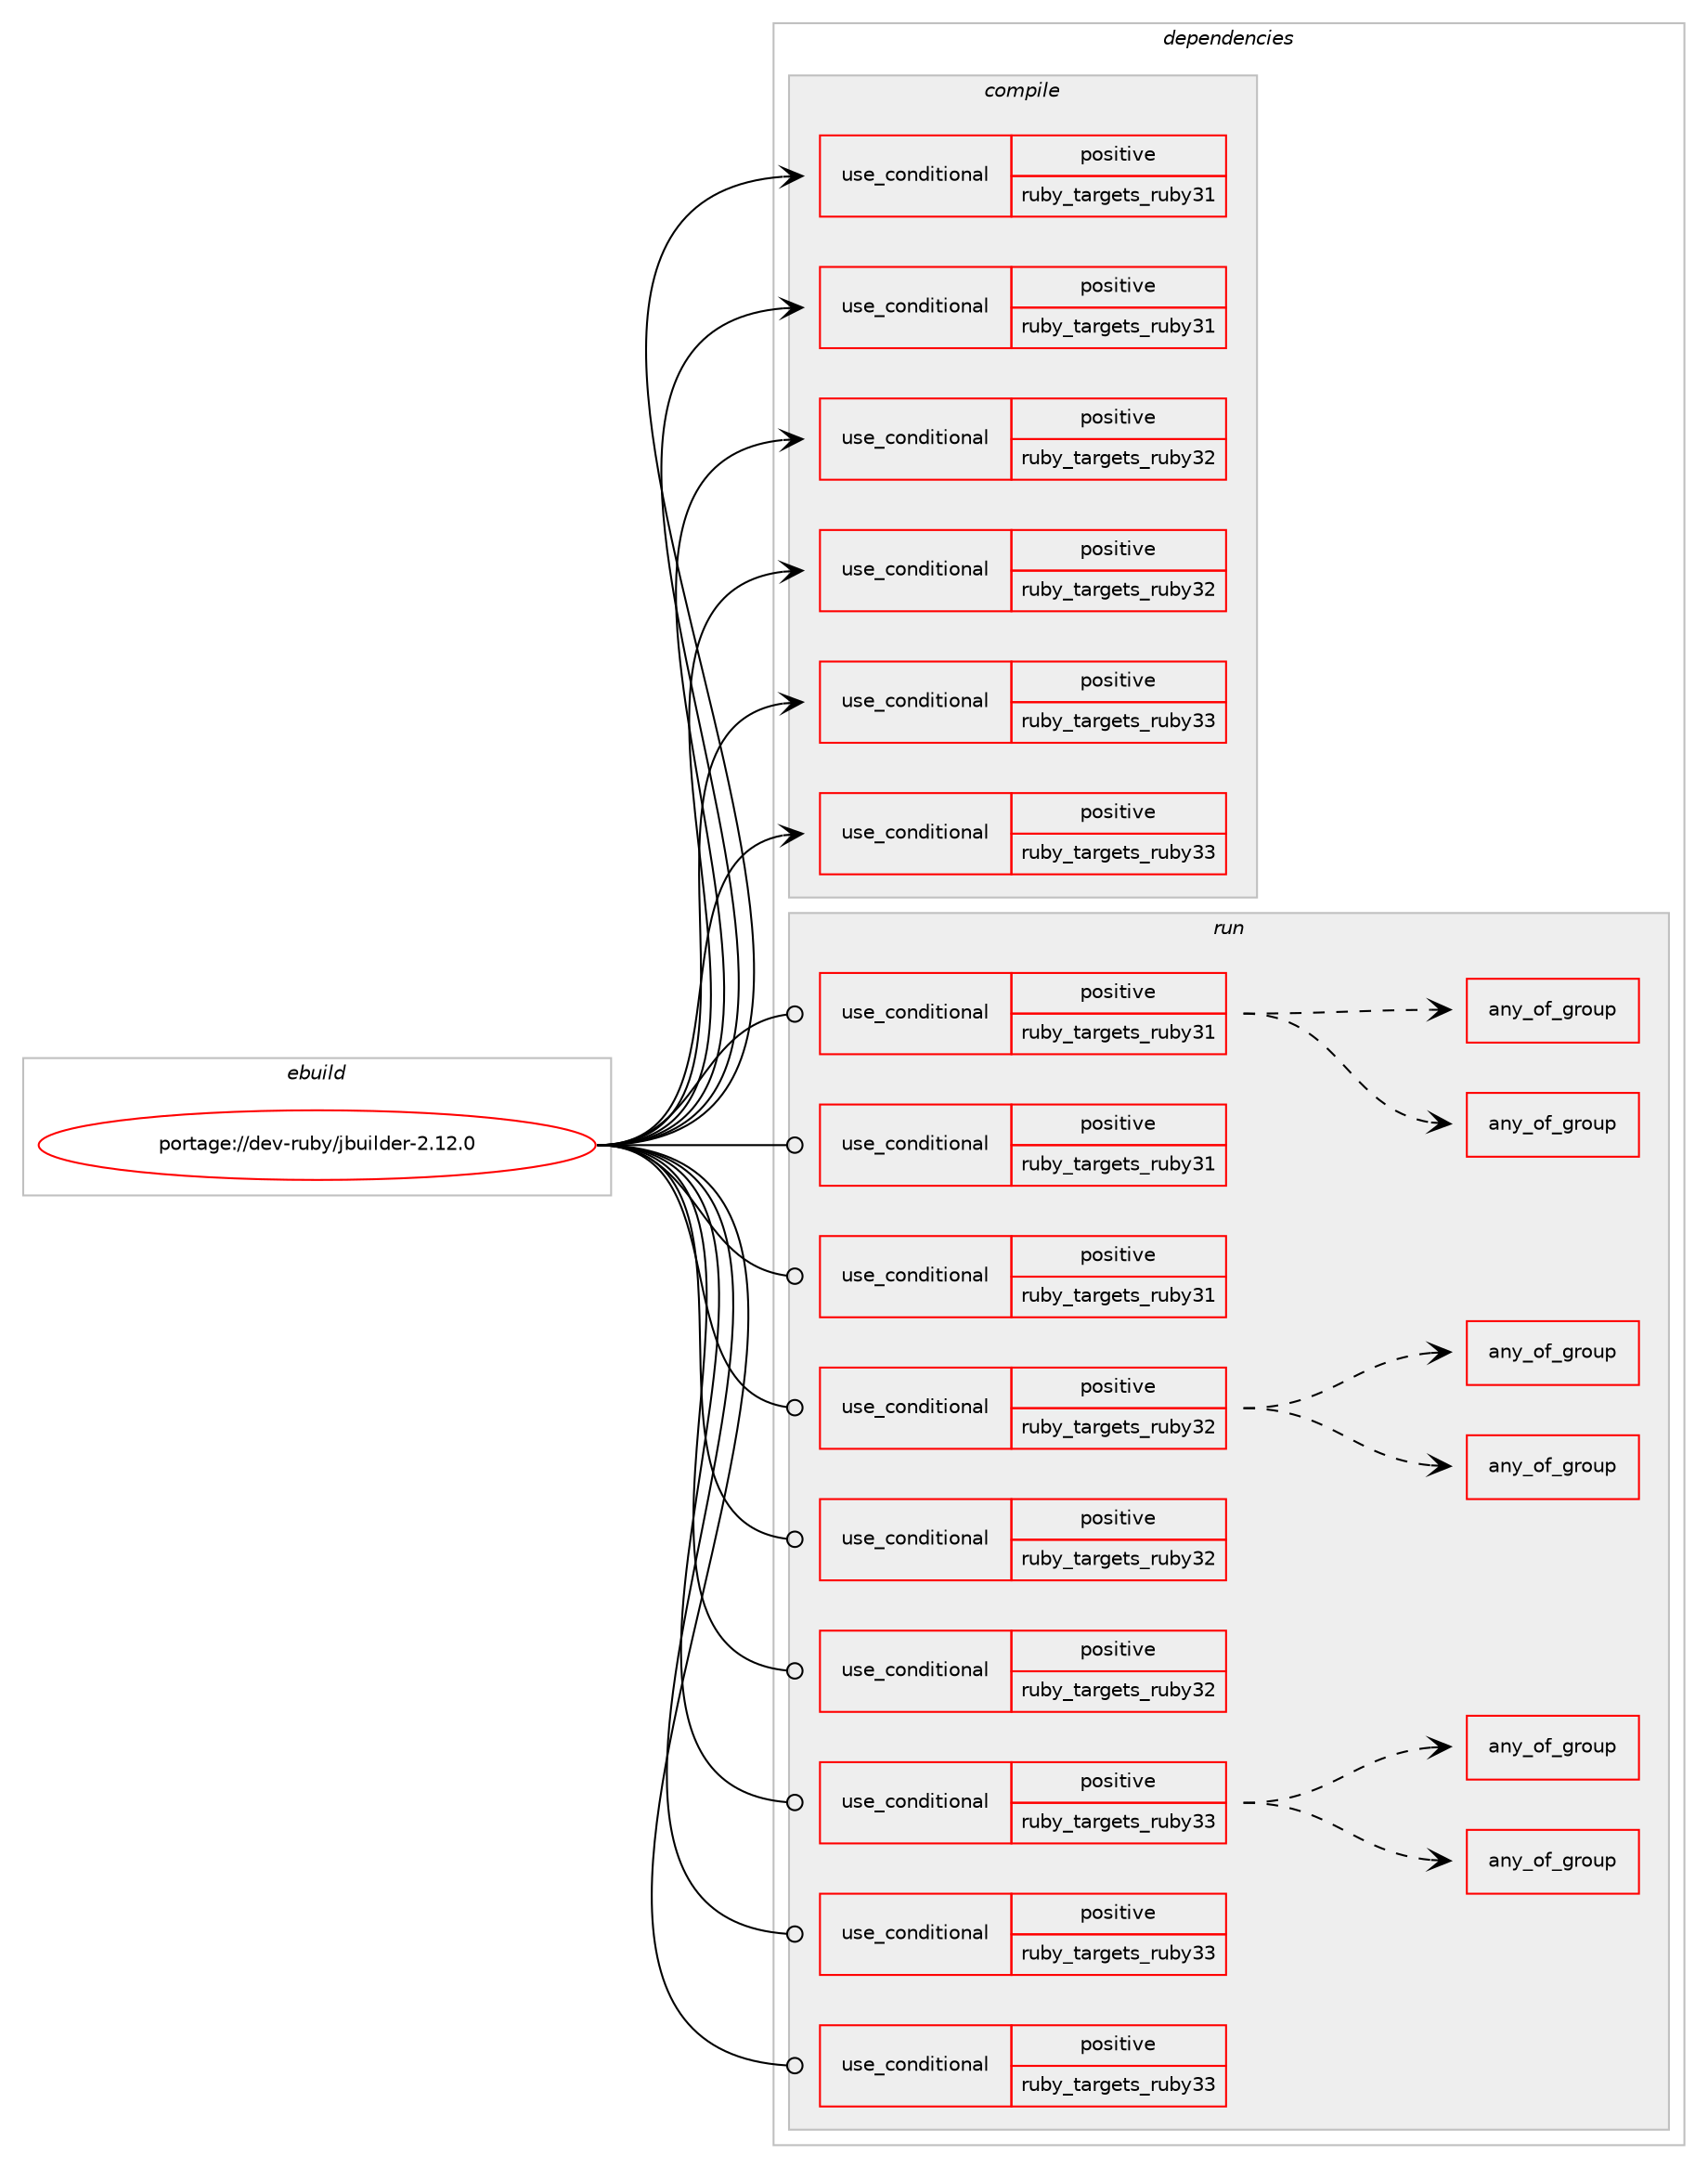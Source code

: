 digraph prolog {

# *************
# Graph options
# *************

newrank=true;
concentrate=true;
compound=true;
graph [rankdir=LR,fontname=Helvetica,fontsize=10,ranksep=1.5];#, ranksep=2.5, nodesep=0.2];
edge  [arrowhead=vee];
node  [fontname=Helvetica,fontsize=10];

# **********
# The ebuild
# **********

subgraph cluster_leftcol {
color=gray;
rank=same;
label=<<i>ebuild</i>>;
id [label="portage://dev-ruby/jbuilder-2.12.0", color=red, width=4, href="../dev-ruby/jbuilder-2.12.0.svg"];
}

# ****************
# The dependencies
# ****************

subgraph cluster_midcol {
color=gray;
label=<<i>dependencies</i>>;
subgraph cluster_compile {
fillcolor="#eeeeee";
style=filled;
label=<<i>compile</i>>;
subgraph cond48175 {
dependency95655 [label=<<TABLE BORDER="0" CELLBORDER="1" CELLSPACING="0" CELLPADDING="4"><TR><TD ROWSPAN="3" CELLPADDING="10">use_conditional</TD></TR><TR><TD>positive</TD></TR><TR><TD>ruby_targets_ruby31</TD></TR></TABLE>>, shape=none, color=red];
# *** BEGIN UNKNOWN DEPENDENCY TYPE (TODO) ***
# dependency95655 -> package_dependency(portage://dev-ruby/jbuilder-2.12.0,install,no,dev-lang,ruby,none,[,,],[slot(3.1)],[])
# *** END UNKNOWN DEPENDENCY TYPE (TODO) ***

}
id:e -> dependency95655:w [weight=20,style="solid",arrowhead="vee"];
subgraph cond48176 {
dependency95656 [label=<<TABLE BORDER="0" CELLBORDER="1" CELLSPACING="0" CELLPADDING="4"><TR><TD ROWSPAN="3" CELLPADDING="10">use_conditional</TD></TR><TR><TD>positive</TD></TR><TR><TD>ruby_targets_ruby31</TD></TR></TABLE>>, shape=none, color=red];
# *** BEGIN UNKNOWN DEPENDENCY TYPE (TODO) ***
# dependency95656 -> package_dependency(portage://dev-ruby/jbuilder-2.12.0,install,no,virtual,rubygems,none,[,,],[],[use(enable(ruby_targets_ruby31),negative)])
# *** END UNKNOWN DEPENDENCY TYPE (TODO) ***

}
id:e -> dependency95656:w [weight=20,style="solid",arrowhead="vee"];
subgraph cond48177 {
dependency95657 [label=<<TABLE BORDER="0" CELLBORDER="1" CELLSPACING="0" CELLPADDING="4"><TR><TD ROWSPAN="3" CELLPADDING="10">use_conditional</TD></TR><TR><TD>positive</TD></TR><TR><TD>ruby_targets_ruby32</TD></TR></TABLE>>, shape=none, color=red];
# *** BEGIN UNKNOWN DEPENDENCY TYPE (TODO) ***
# dependency95657 -> package_dependency(portage://dev-ruby/jbuilder-2.12.0,install,no,dev-lang,ruby,none,[,,],[slot(3.2)],[])
# *** END UNKNOWN DEPENDENCY TYPE (TODO) ***

}
id:e -> dependency95657:w [weight=20,style="solid",arrowhead="vee"];
subgraph cond48178 {
dependency95658 [label=<<TABLE BORDER="0" CELLBORDER="1" CELLSPACING="0" CELLPADDING="4"><TR><TD ROWSPAN="3" CELLPADDING="10">use_conditional</TD></TR><TR><TD>positive</TD></TR><TR><TD>ruby_targets_ruby32</TD></TR></TABLE>>, shape=none, color=red];
# *** BEGIN UNKNOWN DEPENDENCY TYPE (TODO) ***
# dependency95658 -> package_dependency(portage://dev-ruby/jbuilder-2.12.0,install,no,virtual,rubygems,none,[,,],[],[use(enable(ruby_targets_ruby32),negative)])
# *** END UNKNOWN DEPENDENCY TYPE (TODO) ***

}
id:e -> dependency95658:w [weight=20,style="solid",arrowhead="vee"];
subgraph cond48179 {
dependency95659 [label=<<TABLE BORDER="0" CELLBORDER="1" CELLSPACING="0" CELLPADDING="4"><TR><TD ROWSPAN="3" CELLPADDING="10">use_conditional</TD></TR><TR><TD>positive</TD></TR><TR><TD>ruby_targets_ruby33</TD></TR></TABLE>>, shape=none, color=red];
# *** BEGIN UNKNOWN DEPENDENCY TYPE (TODO) ***
# dependency95659 -> package_dependency(portage://dev-ruby/jbuilder-2.12.0,install,no,dev-lang,ruby,none,[,,],[slot(3.3)],[])
# *** END UNKNOWN DEPENDENCY TYPE (TODO) ***

}
id:e -> dependency95659:w [weight=20,style="solid",arrowhead="vee"];
subgraph cond48180 {
dependency95660 [label=<<TABLE BORDER="0" CELLBORDER="1" CELLSPACING="0" CELLPADDING="4"><TR><TD ROWSPAN="3" CELLPADDING="10">use_conditional</TD></TR><TR><TD>positive</TD></TR><TR><TD>ruby_targets_ruby33</TD></TR></TABLE>>, shape=none, color=red];
# *** BEGIN UNKNOWN DEPENDENCY TYPE (TODO) ***
# dependency95660 -> package_dependency(portage://dev-ruby/jbuilder-2.12.0,install,no,virtual,rubygems,none,[,,],[],[use(enable(ruby_targets_ruby33),negative)])
# *** END UNKNOWN DEPENDENCY TYPE (TODO) ***

}
id:e -> dependency95660:w [weight=20,style="solid",arrowhead="vee"];
}
subgraph cluster_compileandrun {
fillcolor="#eeeeee";
style=filled;
label=<<i>compile and run</i>>;
}
subgraph cluster_run {
fillcolor="#eeeeee";
style=filled;
label=<<i>run</i>>;
subgraph cond48181 {
dependency95661 [label=<<TABLE BORDER="0" CELLBORDER="1" CELLSPACING="0" CELLPADDING="4"><TR><TD ROWSPAN="3" CELLPADDING="10">use_conditional</TD></TR><TR><TD>positive</TD></TR><TR><TD>ruby_targets_ruby31</TD></TR></TABLE>>, shape=none, color=red];
subgraph any1155 {
dependency95662 [label=<<TABLE BORDER="0" CELLBORDER="1" CELLSPACING="0" CELLPADDING="4"><TR><TD CELLPADDING="10">any_of_group</TD></TR></TABLE>>, shape=none, color=red];# *** BEGIN UNKNOWN DEPENDENCY TYPE (TODO) ***
# dependency95662 -> package_dependency(portage://dev-ruby/jbuilder-2.12.0,run,no,dev-ruby,activesupport,none,[,,],[slot(7.1)],[use(enable(ruby_targets_ruby31),negative)])
# *** END UNKNOWN DEPENDENCY TYPE (TODO) ***

# *** BEGIN UNKNOWN DEPENDENCY TYPE (TODO) ***
# dependency95662 -> package_dependency(portage://dev-ruby/jbuilder-2.12.0,run,no,dev-ruby,activesupport,none,[,,],[slot(7.0)],[use(enable(ruby_targets_ruby31),negative)])
# *** END UNKNOWN DEPENDENCY TYPE (TODO) ***

# *** BEGIN UNKNOWN DEPENDENCY TYPE (TODO) ***
# dependency95662 -> package_dependency(portage://dev-ruby/jbuilder-2.12.0,run,no,dev-ruby,activesupport,none,[,,],[slot(6.1)],[use(enable(ruby_targets_ruby31),negative)])
# *** END UNKNOWN DEPENDENCY TYPE (TODO) ***

}
dependency95661:e -> dependency95662:w [weight=20,style="dashed",arrowhead="vee"];
subgraph any1156 {
dependency95663 [label=<<TABLE BORDER="0" CELLBORDER="1" CELLSPACING="0" CELLPADDING="4"><TR><TD CELLPADDING="10">any_of_group</TD></TR></TABLE>>, shape=none, color=red];# *** BEGIN UNKNOWN DEPENDENCY TYPE (TODO) ***
# dependency95663 -> package_dependency(portage://dev-ruby/jbuilder-2.12.0,run,no,dev-ruby,actionview,none,[,,],[slot(7.1)],[use(enable(ruby_targets_ruby31),negative)])
# *** END UNKNOWN DEPENDENCY TYPE (TODO) ***

# *** BEGIN UNKNOWN DEPENDENCY TYPE (TODO) ***
# dependency95663 -> package_dependency(portage://dev-ruby/jbuilder-2.12.0,run,no,dev-ruby,actionview,none,[,,],[slot(7.0)],[use(enable(ruby_targets_ruby31),negative)])
# *** END UNKNOWN DEPENDENCY TYPE (TODO) ***

# *** BEGIN UNKNOWN DEPENDENCY TYPE (TODO) ***
# dependency95663 -> package_dependency(portage://dev-ruby/jbuilder-2.12.0,run,no,dev-ruby,actionview,none,[,,],[slot(6.1)],[use(enable(ruby_targets_ruby31),negative)])
# *** END UNKNOWN DEPENDENCY TYPE (TODO) ***

}
dependency95661:e -> dependency95663:w [weight=20,style="dashed",arrowhead="vee"];
}
id:e -> dependency95661:w [weight=20,style="solid",arrowhead="odot"];
subgraph cond48182 {
dependency95664 [label=<<TABLE BORDER="0" CELLBORDER="1" CELLSPACING="0" CELLPADDING="4"><TR><TD ROWSPAN="3" CELLPADDING="10">use_conditional</TD></TR><TR><TD>positive</TD></TR><TR><TD>ruby_targets_ruby31</TD></TR></TABLE>>, shape=none, color=red];
# *** BEGIN UNKNOWN DEPENDENCY TYPE (TODO) ***
# dependency95664 -> package_dependency(portage://dev-ruby/jbuilder-2.12.0,run,no,dev-lang,ruby,none,[,,],[slot(3.1)],[])
# *** END UNKNOWN DEPENDENCY TYPE (TODO) ***

}
id:e -> dependency95664:w [weight=20,style="solid",arrowhead="odot"];
subgraph cond48183 {
dependency95665 [label=<<TABLE BORDER="0" CELLBORDER="1" CELLSPACING="0" CELLPADDING="4"><TR><TD ROWSPAN="3" CELLPADDING="10">use_conditional</TD></TR><TR><TD>positive</TD></TR><TR><TD>ruby_targets_ruby31</TD></TR></TABLE>>, shape=none, color=red];
# *** BEGIN UNKNOWN DEPENDENCY TYPE (TODO) ***
# dependency95665 -> package_dependency(portage://dev-ruby/jbuilder-2.12.0,run,no,virtual,rubygems,none,[,,],[],[use(enable(ruby_targets_ruby31),negative)])
# *** END UNKNOWN DEPENDENCY TYPE (TODO) ***

}
id:e -> dependency95665:w [weight=20,style="solid",arrowhead="odot"];
subgraph cond48184 {
dependency95666 [label=<<TABLE BORDER="0" CELLBORDER="1" CELLSPACING="0" CELLPADDING="4"><TR><TD ROWSPAN="3" CELLPADDING="10">use_conditional</TD></TR><TR><TD>positive</TD></TR><TR><TD>ruby_targets_ruby32</TD></TR></TABLE>>, shape=none, color=red];
subgraph any1157 {
dependency95667 [label=<<TABLE BORDER="0" CELLBORDER="1" CELLSPACING="0" CELLPADDING="4"><TR><TD CELLPADDING="10">any_of_group</TD></TR></TABLE>>, shape=none, color=red];# *** BEGIN UNKNOWN DEPENDENCY TYPE (TODO) ***
# dependency95667 -> package_dependency(portage://dev-ruby/jbuilder-2.12.0,run,no,dev-ruby,activesupport,none,[,,],[slot(7.1)],[use(enable(ruby_targets_ruby32),negative)])
# *** END UNKNOWN DEPENDENCY TYPE (TODO) ***

# *** BEGIN UNKNOWN DEPENDENCY TYPE (TODO) ***
# dependency95667 -> package_dependency(portage://dev-ruby/jbuilder-2.12.0,run,no,dev-ruby,activesupport,none,[,,],[slot(7.0)],[use(enable(ruby_targets_ruby32),negative)])
# *** END UNKNOWN DEPENDENCY TYPE (TODO) ***

# *** BEGIN UNKNOWN DEPENDENCY TYPE (TODO) ***
# dependency95667 -> package_dependency(portage://dev-ruby/jbuilder-2.12.0,run,no,dev-ruby,activesupport,none,[,,],[slot(6.1)],[use(enable(ruby_targets_ruby32),negative)])
# *** END UNKNOWN DEPENDENCY TYPE (TODO) ***

}
dependency95666:e -> dependency95667:w [weight=20,style="dashed",arrowhead="vee"];
subgraph any1158 {
dependency95668 [label=<<TABLE BORDER="0" CELLBORDER="1" CELLSPACING="0" CELLPADDING="4"><TR><TD CELLPADDING="10">any_of_group</TD></TR></TABLE>>, shape=none, color=red];# *** BEGIN UNKNOWN DEPENDENCY TYPE (TODO) ***
# dependency95668 -> package_dependency(portage://dev-ruby/jbuilder-2.12.0,run,no,dev-ruby,actionview,none,[,,],[slot(7.1)],[use(enable(ruby_targets_ruby32),negative)])
# *** END UNKNOWN DEPENDENCY TYPE (TODO) ***

# *** BEGIN UNKNOWN DEPENDENCY TYPE (TODO) ***
# dependency95668 -> package_dependency(portage://dev-ruby/jbuilder-2.12.0,run,no,dev-ruby,actionview,none,[,,],[slot(7.0)],[use(enable(ruby_targets_ruby32),negative)])
# *** END UNKNOWN DEPENDENCY TYPE (TODO) ***

# *** BEGIN UNKNOWN DEPENDENCY TYPE (TODO) ***
# dependency95668 -> package_dependency(portage://dev-ruby/jbuilder-2.12.0,run,no,dev-ruby,actionview,none,[,,],[slot(6.1)],[use(enable(ruby_targets_ruby32),negative)])
# *** END UNKNOWN DEPENDENCY TYPE (TODO) ***

}
dependency95666:e -> dependency95668:w [weight=20,style="dashed",arrowhead="vee"];
}
id:e -> dependency95666:w [weight=20,style="solid",arrowhead="odot"];
subgraph cond48185 {
dependency95669 [label=<<TABLE BORDER="0" CELLBORDER="1" CELLSPACING="0" CELLPADDING="4"><TR><TD ROWSPAN="3" CELLPADDING="10">use_conditional</TD></TR><TR><TD>positive</TD></TR><TR><TD>ruby_targets_ruby32</TD></TR></TABLE>>, shape=none, color=red];
# *** BEGIN UNKNOWN DEPENDENCY TYPE (TODO) ***
# dependency95669 -> package_dependency(portage://dev-ruby/jbuilder-2.12.0,run,no,dev-lang,ruby,none,[,,],[slot(3.2)],[])
# *** END UNKNOWN DEPENDENCY TYPE (TODO) ***

}
id:e -> dependency95669:w [weight=20,style="solid",arrowhead="odot"];
subgraph cond48186 {
dependency95670 [label=<<TABLE BORDER="0" CELLBORDER="1" CELLSPACING="0" CELLPADDING="4"><TR><TD ROWSPAN="3" CELLPADDING="10">use_conditional</TD></TR><TR><TD>positive</TD></TR><TR><TD>ruby_targets_ruby32</TD></TR></TABLE>>, shape=none, color=red];
# *** BEGIN UNKNOWN DEPENDENCY TYPE (TODO) ***
# dependency95670 -> package_dependency(portage://dev-ruby/jbuilder-2.12.0,run,no,virtual,rubygems,none,[,,],[],[use(enable(ruby_targets_ruby32),negative)])
# *** END UNKNOWN DEPENDENCY TYPE (TODO) ***

}
id:e -> dependency95670:w [weight=20,style="solid",arrowhead="odot"];
subgraph cond48187 {
dependency95671 [label=<<TABLE BORDER="0" CELLBORDER="1" CELLSPACING="0" CELLPADDING="4"><TR><TD ROWSPAN="3" CELLPADDING="10">use_conditional</TD></TR><TR><TD>positive</TD></TR><TR><TD>ruby_targets_ruby33</TD></TR></TABLE>>, shape=none, color=red];
subgraph any1159 {
dependency95672 [label=<<TABLE BORDER="0" CELLBORDER="1" CELLSPACING="0" CELLPADDING="4"><TR><TD CELLPADDING="10">any_of_group</TD></TR></TABLE>>, shape=none, color=red];# *** BEGIN UNKNOWN DEPENDENCY TYPE (TODO) ***
# dependency95672 -> package_dependency(portage://dev-ruby/jbuilder-2.12.0,run,no,dev-ruby,activesupport,none,[,,],[slot(7.1)],[use(enable(ruby_targets_ruby33),negative)])
# *** END UNKNOWN DEPENDENCY TYPE (TODO) ***

# *** BEGIN UNKNOWN DEPENDENCY TYPE (TODO) ***
# dependency95672 -> package_dependency(portage://dev-ruby/jbuilder-2.12.0,run,no,dev-ruby,activesupport,none,[,,],[slot(7.0)],[use(enable(ruby_targets_ruby33),negative)])
# *** END UNKNOWN DEPENDENCY TYPE (TODO) ***

# *** BEGIN UNKNOWN DEPENDENCY TYPE (TODO) ***
# dependency95672 -> package_dependency(portage://dev-ruby/jbuilder-2.12.0,run,no,dev-ruby,activesupport,none,[,,],[slot(6.1)],[use(enable(ruby_targets_ruby33),negative)])
# *** END UNKNOWN DEPENDENCY TYPE (TODO) ***

}
dependency95671:e -> dependency95672:w [weight=20,style="dashed",arrowhead="vee"];
subgraph any1160 {
dependency95673 [label=<<TABLE BORDER="0" CELLBORDER="1" CELLSPACING="0" CELLPADDING="4"><TR><TD CELLPADDING="10">any_of_group</TD></TR></TABLE>>, shape=none, color=red];# *** BEGIN UNKNOWN DEPENDENCY TYPE (TODO) ***
# dependency95673 -> package_dependency(portage://dev-ruby/jbuilder-2.12.0,run,no,dev-ruby,actionview,none,[,,],[slot(7.1)],[use(enable(ruby_targets_ruby33),negative)])
# *** END UNKNOWN DEPENDENCY TYPE (TODO) ***

# *** BEGIN UNKNOWN DEPENDENCY TYPE (TODO) ***
# dependency95673 -> package_dependency(portage://dev-ruby/jbuilder-2.12.0,run,no,dev-ruby,actionview,none,[,,],[slot(7.0)],[use(enable(ruby_targets_ruby33),negative)])
# *** END UNKNOWN DEPENDENCY TYPE (TODO) ***

# *** BEGIN UNKNOWN DEPENDENCY TYPE (TODO) ***
# dependency95673 -> package_dependency(portage://dev-ruby/jbuilder-2.12.0,run,no,dev-ruby,actionview,none,[,,],[slot(6.1)],[use(enable(ruby_targets_ruby33),negative)])
# *** END UNKNOWN DEPENDENCY TYPE (TODO) ***

}
dependency95671:e -> dependency95673:w [weight=20,style="dashed",arrowhead="vee"];
}
id:e -> dependency95671:w [weight=20,style="solid",arrowhead="odot"];
subgraph cond48188 {
dependency95674 [label=<<TABLE BORDER="0" CELLBORDER="1" CELLSPACING="0" CELLPADDING="4"><TR><TD ROWSPAN="3" CELLPADDING="10">use_conditional</TD></TR><TR><TD>positive</TD></TR><TR><TD>ruby_targets_ruby33</TD></TR></TABLE>>, shape=none, color=red];
# *** BEGIN UNKNOWN DEPENDENCY TYPE (TODO) ***
# dependency95674 -> package_dependency(portage://dev-ruby/jbuilder-2.12.0,run,no,dev-lang,ruby,none,[,,],[slot(3.3)],[])
# *** END UNKNOWN DEPENDENCY TYPE (TODO) ***

}
id:e -> dependency95674:w [weight=20,style="solid",arrowhead="odot"];
subgraph cond48189 {
dependency95675 [label=<<TABLE BORDER="0" CELLBORDER="1" CELLSPACING="0" CELLPADDING="4"><TR><TD ROWSPAN="3" CELLPADDING="10">use_conditional</TD></TR><TR><TD>positive</TD></TR><TR><TD>ruby_targets_ruby33</TD></TR></TABLE>>, shape=none, color=red];
# *** BEGIN UNKNOWN DEPENDENCY TYPE (TODO) ***
# dependency95675 -> package_dependency(portage://dev-ruby/jbuilder-2.12.0,run,no,virtual,rubygems,none,[,,],[],[use(enable(ruby_targets_ruby33),negative)])
# *** END UNKNOWN DEPENDENCY TYPE (TODO) ***

}
id:e -> dependency95675:w [weight=20,style="solid",arrowhead="odot"];
}
}

# **************
# The candidates
# **************

subgraph cluster_choices {
rank=same;
color=gray;
label=<<i>candidates</i>>;

}

}
